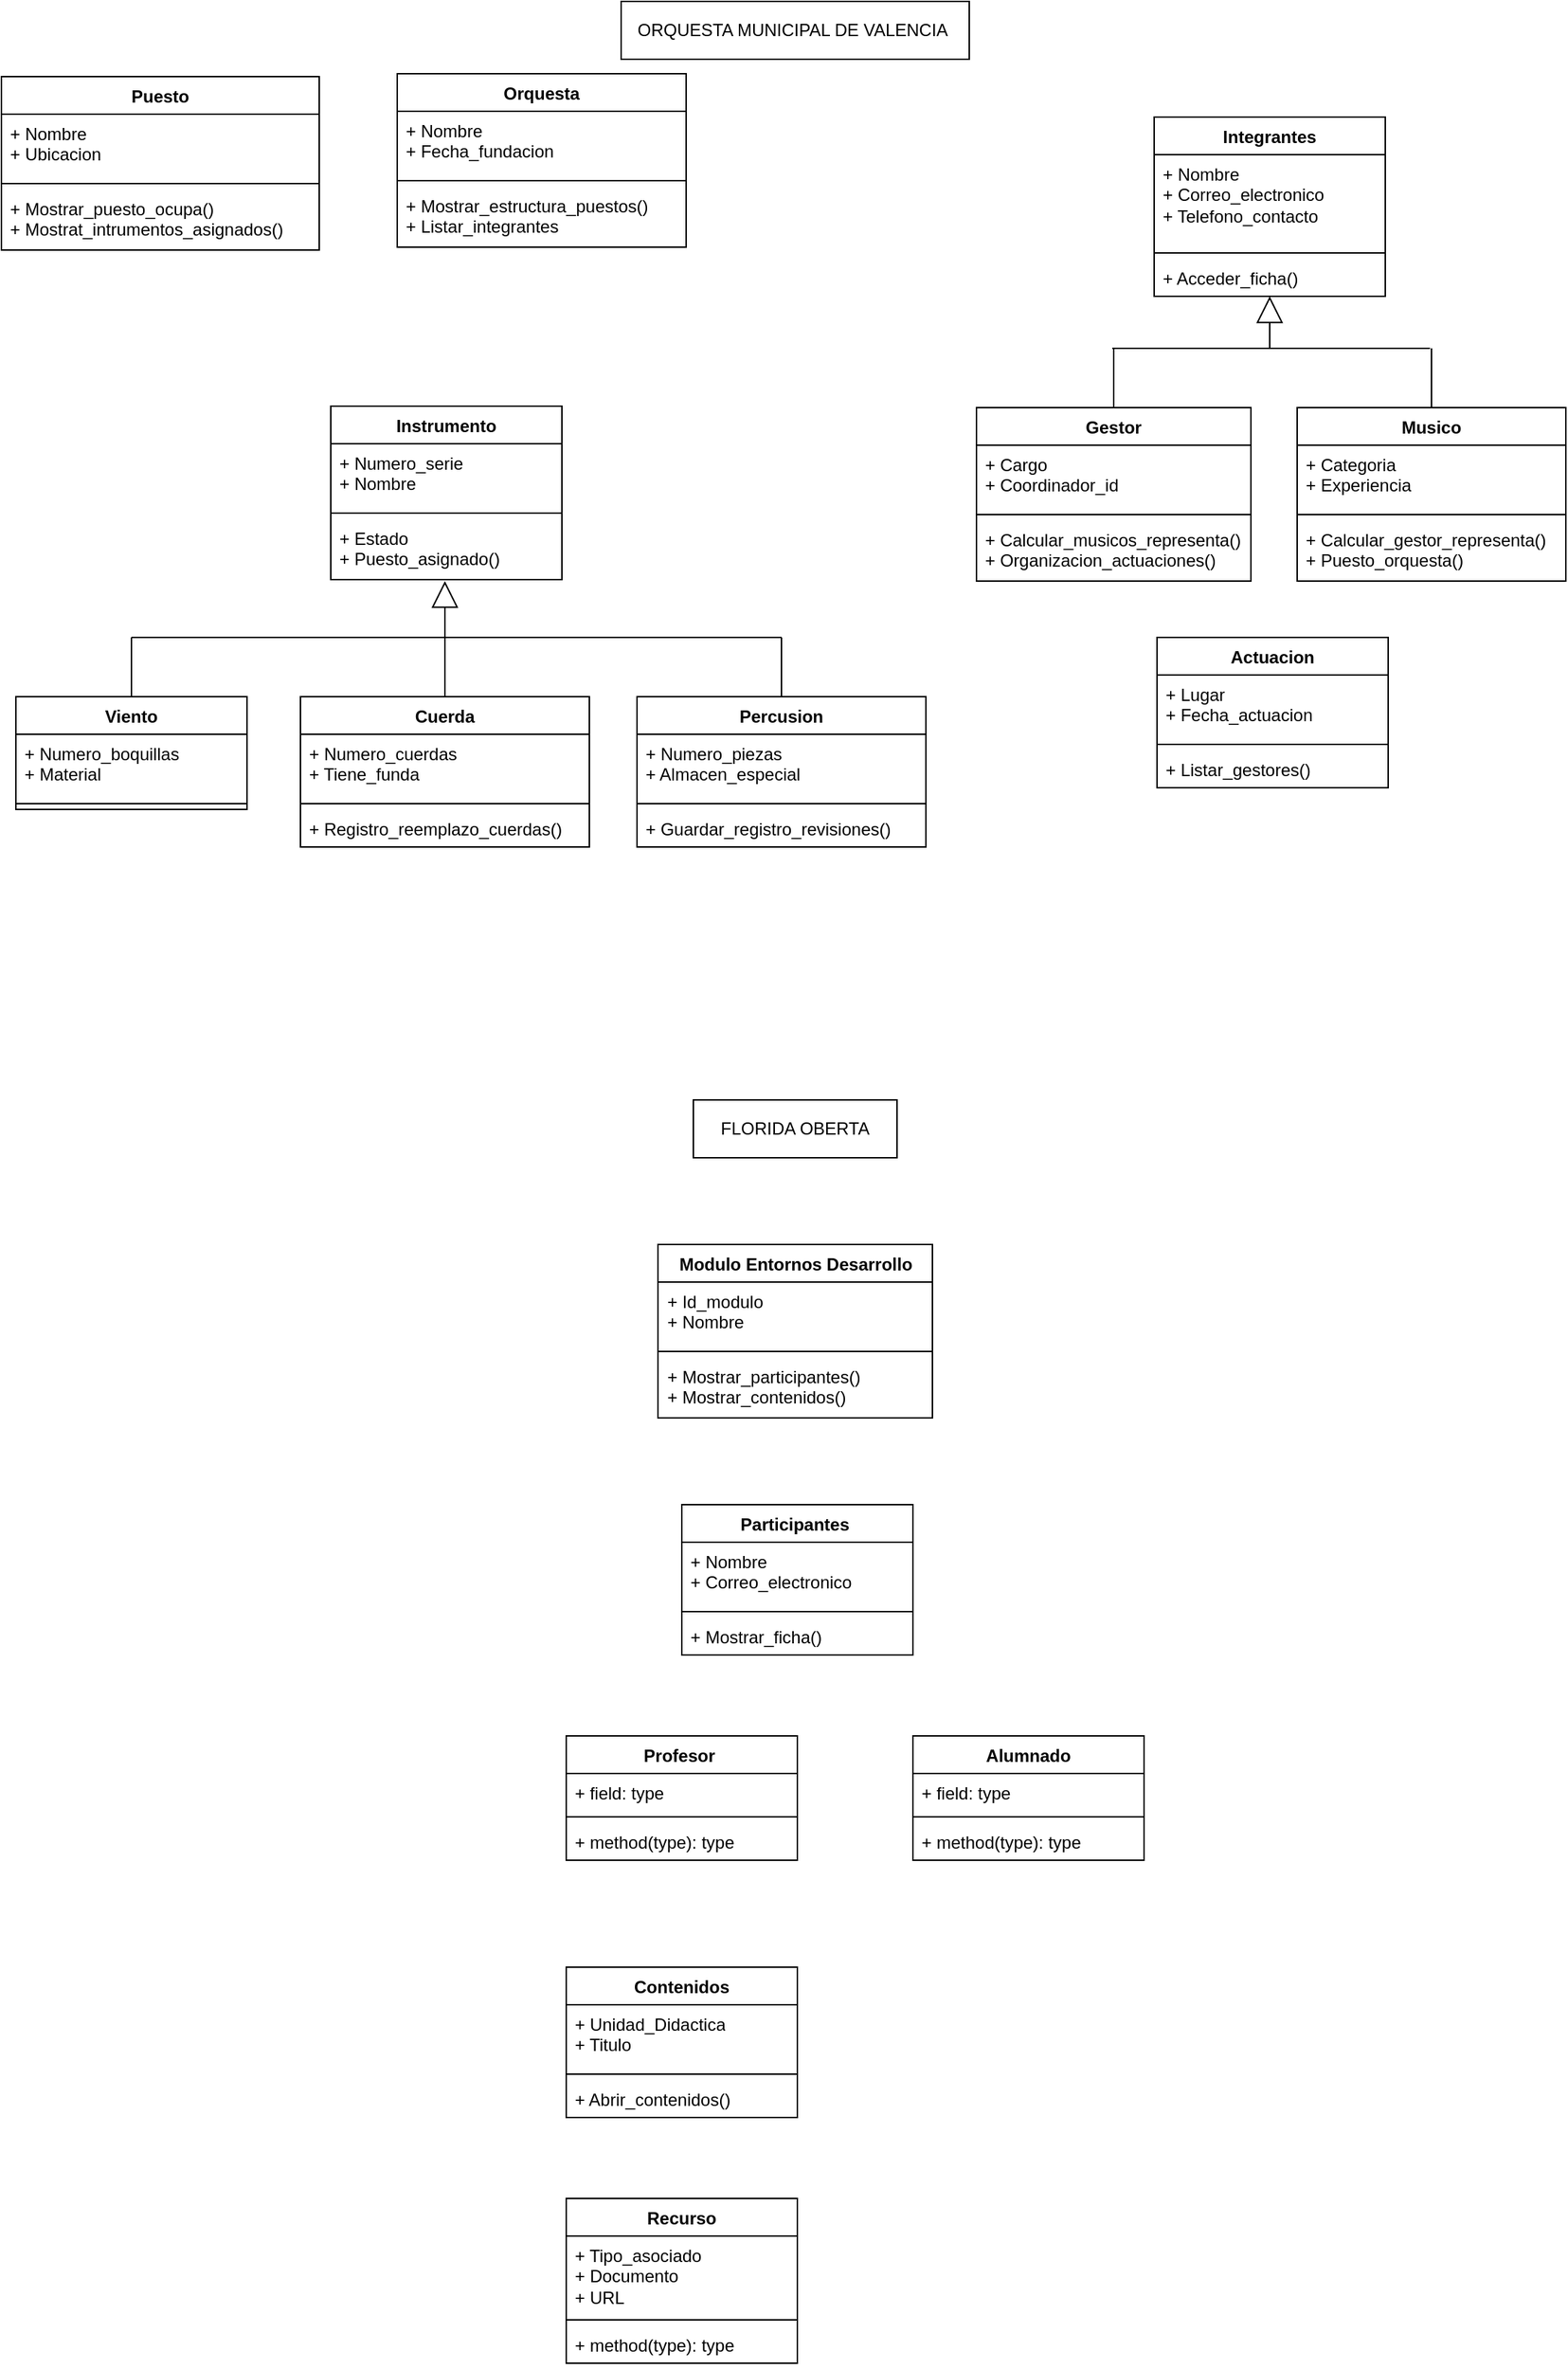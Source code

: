 <mxfile version="25.0.2">
  <diagram name="Página-1" id="45mJWJ_CJNhHv9SyZKD-">
    <mxGraphModel dx="1632" dy="1587" grid="1" gridSize="10" guides="1" tooltips="1" connect="1" arrows="1" fold="1" page="0" pageScale="1" pageWidth="827" pageHeight="1169" math="0" shadow="0">
      <root>
        <mxCell id="0" />
        <mxCell id="1" parent="0" />
        <mxCell id="qkRTZAtPi7rzkH9ruTHB-1" value="ORQUESTA MUNICIPAL DE VALENCIA&amp;nbsp;" style="text;html=1;align=center;verticalAlign=middle;whiteSpace=wrap;rounded=0;strokeColor=default;" vertex="1" parent="1">
          <mxGeometry x="269" y="-40" width="241" height="40" as="geometry" />
        </mxCell>
        <mxCell id="qkRTZAtPi7rzkH9ruTHB-2" value="Orquesta" style="swimlane;fontStyle=1;align=center;verticalAlign=top;childLayout=stackLayout;horizontal=1;startSize=26;horizontalStack=0;resizeParent=1;resizeParentMax=0;resizeLast=0;collapsible=1;marginBottom=0;whiteSpace=wrap;html=1;" vertex="1" parent="1">
          <mxGeometry x="114" y="10" width="200" height="120" as="geometry" />
        </mxCell>
        <mxCell id="qkRTZAtPi7rzkH9ruTHB-3" value="+ Nombre&lt;div&gt;+ Fecha_fundacion&lt;/div&gt;" style="text;strokeColor=none;fillColor=none;align=left;verticalAlign=top;spacingLeft=4;spacingRight=4;overflow=hidden;rotatable=0;points=[[0,0.5],[1,0.5]];portConstraint=eastwest;whiteSpace=wrap;html=1;" vertex="1" parent="qkRTZAtPi7rzkH9ruTHB-2">
          <mxGeometry y="26" width="200" height="44" as="geometry" />
        </mxCell>
        <mxCell id="qkRTZAtPi7rzkH9ruTHB-4" value="" style="line;strokeWidth=1;fillColor=none;align=left;verticalAlign=middle;spacingTop=-1;spacingLeft=3;spacingRight=3;rotatable=0;labelPosition=right;points=[];portConstraint=eastwest;strokeColor=inherit;" vertex="1" parent="qkRTZAtPi7rzkH9ruTHB-2">
          <mxGeometry y="70" width="200" height="8" as="geometry" />
        </mxCell>
        <mxCell id="qkRTZAtPi7rzkH9ruTHB-5" value="+ Mostrar_estructura_puestos()&lt;div&gt;+ Listar_integrantes&lt;/div&gt;" style="text;strokeColor=none;fillColor=none;align=left;verticalAlign=top;spacingLeft=4;spacingRight=4;overflow=hidden;rotatable=0;points=[[0,0.5],[1,0.5]];portConstraint=eastwest;whiteSpace=wrap;html=1;" vertex="1" parent="qkRTZAtPi7rzkH9ruTHB-2">
          <mxGeometry y="78" width="200" height="42" as="geometry" />
        </mxCell>
        <mxCell id="qkRTZAtPi7rzkH9ruTHB-6" value="Puesto" style="swimlane;fontStyle=1;align=center;verticalAlign=top;childLayout=stackLayout;horizontal=1;startSize=26;horizontalStack=0;resizeParent=1;resizeParentMax=0;resizeLast=0;collapsible=1;marginBottom=0;whiteSpace=wrap;html=1;" vertex="1" parent="1">
          <mxGeometry x="-160" y="12" width="220" height="120" as="geometry" />
        </mxCell>
        <mxCell id="qkRTZAtPi7rzkH9ruTHB-7" value="+ Nombre&lt;div&gt;+ Ubicacion&lt;/div&gt;" style="text;strokeColor=none;fillColor=none;align=left;verticalAlign=top;spacingLeft=4;spacingRight=4;overflow=hidden;rotatable=0;points=[[0,0.5],[1,0.5]];portConstraint=eastwest;whiteSpace=wrap;html=1;" vertex="1" parent="qkRTZAtPi7rzkH9ruTHB-6">
          <mxGeometry y="26" width="220" height="44" as="geometry" />
        </mxCell>
        <mxCell id="qkRTZAtPi7rzkH9ruTHB-8" value="" style="line;strokeWidth=1;fillColor=none;align=left;verticalAlign=middle;spacingTop=-1;spacingLeft=3;spacingRight=3;rotatable=0;labelPosition=right;points=[];portConstraint=eastwest;strokeColor=inherit;" vertex="1" parent="qkRTZAtPi7rzkH9ruTHB-6">
          <mxGeometry y="70" width="220" height="8" as="geometry" />
        </mxCell>
        <mxCell id="qkRTZAtPi7rzkH9ruTHB-9" value="+ Mostrar_puesto_ocupa()&lt;div&gt;+ Mostrat_intrumentos_asignados()&lt;/div&gt;" style="text;strokeColor=none;fillColor=none;align=left;verticalAlign=top;spacingLeft=4;spacingRight=4;overflow=hidden;rotatable=0;points=[[0,0.5],[1,0.5]];portConstraint=eastwest;whiteSpace=wrap;html=1;" vertex="1" parent="qkRTZAtPi7rzkH9ruTHB-6">
          <mxGeometry y="78" width="220" height="42" as="geometry" />
        </mxCell>
        <mxCell id="qkRTZAtPi7rzkH9ruTHB-10" value="Integrantes" style="swimlane;fontStyle=1;align=center;verticalAlign=top;childLayout=stackLayout;horizontal=1;startSize=26;horizontalStack=0;resizeParent=1;resizeParentMax=0;resizeLast=0;collapsible=1;marginBottom=0;whiteSpace=wrap;html=1;" vertex="1" parent="1">
          <mxGeometry x="638" y="40" width="160" height="124" as="geometry" />
        </mxCell>
        <mxCell id="qkRTZAtPi7rzkH9ruTHB-11" value="+ Nombre&lt;div&gt;+ Correo_electronico&amp;nbsp;&lt;/div&gt;&lt;div&gt;+ Telefono_contacto&lt;/div&gt;" style="text;strokeColor=none;fillColor=none;align=left;verticalAlign=top;spacingLeft=4;spacingRight=4;overflow=hidden;rotatable=0;points=[[0,0.5],[1,0.5]];portConstraint=eastwest;whiteSpace=wrap;html=1;" vertex="1" parent="qkRTZAtPi7rzkH9ruTHB-10">
          <mxGeometry y="26" width="160" height="64" as="geometry" />
        </mxCell>
        <mxCell id="qkRTZAtPi7rzkH9ruTHB-12" value="" style="line;strokeWidth=1;fillColor=none;align=left;verticalAlign=middle;spacingTop=-1;spacingLeft=3;spacingRight=3;rotatable=0;labelPosition=right;points=[];portConstraint=eastwest;strokeColor=inherit;" vertex="1" parent="qkRTZAtPi7rzkH9ruTHB-10">
          <mxGeometry y="90" width="160" height="8" as="geometry" />
        </mxCell>
        <mxCell id="qkRTZAtPi7rzkH9ruTHB-13" value="+ Acceder_ficha()" style="text;strokeColor=none;fillColor=none;align=left;verticalAlign=top;spacingLeft=4;spacingRight=4;overflow=hidden;rotatable=0;points=[[0,0.5],[1,0.5]];portConstraint=eastwest;whiteSpace=wrap;html=1;" vertex="1" parent="qkRTZAtPi7rzkH9ruTHB-10">
          <mxGeometry y="98" width="160" height="26" as="geometry" />
        </mxCell>
        <mxCell id="qkRTZAtPi7rzkH9ruTHB-14" value="Gestor" style="swimlane;fontStyle=1;align=center;verticalAlign=top;childLayout=stackLayout;horizontal=1;startSize=26;horizontalStack=0;resizeParent=1;resizeParentMax=0;resizeLast=0;collapsible=1;marginBottom=0;whiteSpace=wrap;html=1;" vertex="1" parent="1">
          <mxGeometry x="515" y="241" width="190" height="120" as="geometry" />
        </mxCell>
        <mxCell id="qkRTZAtPi7rzkH9ruTHB-15" value="+ Cargo&lt;div&gt;+ Coordinador_id&lt;/div&gt;" style="text;strokeColor=none;fillColor=none;align=left;verticalAlign=top;spacingLeft=4;spacingRight=4;overflow=hidden;rotatable=0;points=[[0,0.5],[1,0.5]];portConstraint=eastwest;whiteSpace=wrap;html=1;" vertex="1" parent="qkRTZAtPi7rzkH9ruTHB-14">
          <mxGeometry y="26" width="190" height="44" as="geometry" />
        </mxCell>
        <mxCell id="qkRTZAtPi7rzkH9ruTHB-16" value="" style="line;strokeWidth=1;fillColor=none;align=left;verticalAlign=middle;spacingTop=-1;spacingLeft=3;spacingRight=3;rotatable=0;labelPosition=right;points=[];portConstraint=eastwest;strokeColor=inherit;" vertex="1" parent="qkRTZAtPi7rzkH9ruTHB-14">
          <mxGeometry y="70" width="190" height="8" as="geometry" />
        </mxCell>
        <mxCell id="qkRTZAtPi7rzkH9ruTHB-17" value="+ Calcular_musicos_representa()&lt;div&gt;+ Organizacion_actuaciones()&lt;/div&gt;" style="text;strokeColor=none;fillColor=none;align=left;verticalAlign=top;spacingLeft=4;spacingRight=4;overflow=hidden;rotatable=0;points=[[0,0.5],[1,0.5]];portConstraint=eastwest;whiteSpace=wrap;html=1;" vertex="1" parent="qkRTZAtPi7rzkH9ruTHB-14">
          <mxGeometry y="78" width="190" height="42" as="geometry" />
        </mxCell>
        <mxCell id="qkRTZAtPi7rzkH9ruTHB-18" value="Actuacion" style="swimlane;fontStyle=1;align=center;verticalAlign=top;childLayout=stackLayout;horizontal=1;startSize=26;horizontalStack=0;resizeParent=1;resizeParentMax=0;resizeLast=0;collapsible=1;marginBottom=0;whiteSpace=wrap;html=1;" vertex="1" parent="1">
          <mxGeometry x="640" y="400" width="160" height="104" as="geometry" />
        </mxCell>
        <mxCell id="qkRTZAtPi7rzkH9ruTHB-19" value="+ Lugar&lt;div&gt;+ Fecha_actuacion&lt;/div&gt;" style="text;strokeColor=none;fillColor=none;align=left;verticalAlign=top;spacingLeft=4;spacingRight=4;overflow=hidden;rotatable=0;points=[[0,0.5],[1,0.5]];portConstraint=eastwest;whiteSpace=wrap;html=1;" vertex="1" parent="qkRTZAtPi7rzkH9ruTHB-18">
          <mxGeometry y="26" width="160" height="44" as="geometry" />
        </mxCell>
        <mxCell id="qkRTZAtPi7rzkH9ruTHB-20" value="" style="line;strokeWidth=1;fillColor=none;align=left;verticalAlign=middle;spacingTop=-1;spacingLeft=3;spacingRight=3;rotatable=0;labelPosition=right;points=[];portConstraint=eastwest;strokeColor=inherit;" vertex="1" parent="qkRTZAtPi7rzkH9ruTHB-18">
          <mxGeometry y="70" width="160" height="8" as="geometry" />
        </mxCell>
        <mxCell id="qkRTZAtPi7rzkH9ruTHB-21" value="+ Listar_gestores()" style="text;strokeColor=none;fillColor=none;align=left;verticalAlign=top;spacingLeft=4;spacingRight=4;overflow=hidden;rotatable=0;points=[[0,0.5],[1,0.5]];portConstraint=eastwest;whiteSpace=wrap;html=1;" vertex="1" parent="qkRTZAtPi7rzkH9ruTHB-18">
          <mxGeometry y="78" width="160" height="26" as="geometry" />
        </mxCell>
        <mxCell id="qkRTZAtPi7rzkH9ruTHB-22" value="Musico" style="swimlane;fontStyle=1;align=center;verticalAlign=top;childLayout=stackLayout;horizontal=1;startSize=26;horizontalStack=0;resizeParent=1;resizeParentMax=0;resizeLast=0;collapsible=1;marginBottom=0;whiteSpace=wrap;html=1;" vertex="1" parent="1">
          <mxGeometry x="737" y="241" width="186" height="120" as="geometry" />
        </mxCell>
        <mxCell id="qkRTZAtPi7rzkH9ruTHB-23" value="+ Categoria&lt;div&gt;+ Experiencia&lt;/div&gt;" style="text;strokeColor=none;fillColor=none;align=left;verticalAlign=top;spacingLeft=4;spacingRight=4;overflow=hidden;rotatable=0;points=[[0,0.5],[1,0.5]];portConstraint=eastwest;whiteSpace=wrap;html=1;" vertex="1" parent="qkRTZAtPi7rzkH9ruTHB-22">
          <mxGeometry y="26" width="186" height="44" as="geometry" />
        </mxCell>
        <mxCell id="qkRTZAtPi7rzkH9ruTHB-24" value="" style="line;strokeWidth=1;fillColor=none;align=left;verticalAlign=middle;spacingTop=-1;spacingLeft=3;spacingRight=3;rotatable=0;labelPosition=right;points=[];portConstraint=eastwest;strokeColor=inherit;" vertex="1" parent="qkRTZAtPi7rzkH9ruTHB-22">
          <mxGeometry y="70" width="186" height="8" as="geometry" />
        </mxCell>
        <mxCell id="qkRTZAtPi7rzkH9ruTHB-25" value="+ Calcular_gestor_representa()&lt;div&gt;+ Puesto_orquesta()&lt;/div&gt;" style="text;strokeColor=none;fillColor=none;align=left;verticalAlign=top;spacingLeft=4;spacingRight=4;overflow=hidden;rotatable=0;points=[[0,0.5],[1,0.5]];portConstraint=eastwest;whiteSpace=wrap;html=1;" vertex="1" parent="qkRTZAtPi7rzkH9ruTHB-22">
          <mxGeometry y="78" width="186" height="42" as="geometry" />
        </mxCell>
        <mxCell id="qkRTZAtPi7rzkH9ruTHB-26" value="Instrumento" style="swimlane;fontStyle=1;align=center;verticalAlign=top;childLayout=stackLayout;horizontal=1;startSize=26;horizontalStack=0;resizeParent=1;resizeParentMax=0;resizeLast=0;collapsible=1;marginBottom=0;whiteSpace=wrap;html=1;" vertex="1" parent="1">
          <mxGeometry x="68" y="240" width="160" height="120" as="geometry" />
        </mxCell>
        <mxCell id="qkRTZAtPi7rzkH9ruTHB-27" value="+ Numero_serie&lt;div&gt;+ Nombre&lt;/div&gt;" style="text;strokeColor=none;fillColor=none;align=left;verticalAlign=top;spacingLeft=4;spacingRight=4;overflow=hidden;rotatable=0;points=[[0,0.5],[1,0.5]];portConstraint=eastwest;whiteSpace=wrap;html=1;" vertex="1" parent="qkRTZAtPi7rzkH9ruTHB-26">
          <mxGeometry y="26" width="160" height="44" as="geometry" />
        </mxCell>
        <mxCell id="qkRTZAtPi7rzkH9ruTHB-28" value="" style="line;strokeWidth=1;fillColor=none;align=left;verticalAlign=middle;spacingTop=-1;spacingLeft=3;spacingRight=3;rotatable=0;labelPosition=right;points=[];portConstraint=eastwest;strokeColor=inherit;" vertex="1" parent="qkRTZAtPi7rzkH9ruTHB-26">
          <mxGeometry y="70" width="160" height="8" as="geometry" />
        </mxCell>
        <mxCell id="qkRTZAtPi7rzkH9ruTHB-29" value="+ Estado&lt;div&gt;+ Puesto_asignado()&lt;/div&gt;" style="text;strokeColor=none;fillColor=none;align=left;verticalAlign=top;spacingLeft=4;spacingRight=4;overflow=hidden;rotatable=0;points=[[0,0.5],[1,0.5]];portConstraint=eastwest;whiteSpace=wrap;html=1;" vertex="1" parent="qkRTZAtPi7rzkH9ruTHB-26">
          <mxGeometry y="78" width="160" height="42" as="geometry" />
        </mxCell>
        <mxCell id="qkRTZAtPi7rzkH9ruTHB-30" value="Viento" style="swimlane;fontStyle=1;align=center;verticalAlign=top;childLayout=stackLayout;horizontal=1;startSize=26;horizontalStack=0;resizeParent=1;resizeParentMax=0;resizeLast=0;collapsible=1;marginBottom=0;whiteSpace=wrap;html=1;" vertex="1" parent="1">
          <mxGeometry x="-150" y="441" width="160" height="78" as="geometry" />
        </mxCell>
        <mxCell id="qkRTZAtPi7rzkH9ruTHB-31" value="+ Numero_boquillas&lt;div&gt;+ Material&lt;/div&gt;" style="text;strokeColor=none;fillColor=none;align=left;verticalAlign=top;spacingLeft=4;spacingRight=4;overflow=hidden;rotatable=0;points=[[0,0.5],[1,0.5]];portConstraint=eastwest;whiteSpace=wrap;html=1;" vertex="1" parent="qkRTZAtPi7rzkH9ruTHB-30">
          <mxGeometry y="26" width="160" height="44" as="geometry" />
        </mxCell>
        <mxCell id="qkRTZAtPi7rzkH9ruTHB-32" value="" style="line;strokeWidth=1;fillColor=none;align=left;verticalAlign=middle;spacingTop=-1;spacingLeft=3;spacingRight=3;rotatable=0;labelPosition=right;points=[];portConstraint=eastwest;strokeColor=inherit;" vertex="1" parent="qkRTZAtPi7rzkH9ruTHB-30">
          <mxGeometry y="70" width="160" height="8" as="geometry" />
        </mxCell>
        <mxCell id="qkRTZAtPi7rzkH9ruTHB-34" value="Cuerda" style="swimlane;fontStyle=1;align=center;verticalAlign=top;childLayout=stackLayout;horizontal=1;startSize=26;horizontalStack=0;resizeParent=1;resizeParentMax=0;resizeLast=0;collapsible=1;marginBottom=0;whiteSpace=wrap;html=1;" vertex="1" parent="1">
          <mxGeometry x="47" y="441" width="200" height="104" as="geometry" />
        </mxCell>
        <mxCell id="qkRTZAtPi7rzkH9ruTHB-35" value="+ Numero_cuerdas&lt;div&gt;+ Tiene_funda&lt;/div&gt;" style="text;strokeColor=none;fillColor=none;align=left;verticalAlign=top;spacingLeft=4;spacingRight=4;overflow=hidden;rotatable=0;points=[[0,0.5],[1,0.5]];portConstraint=eastwest;whiteSpace=wrap;html=1;" vertex="1" parent="qkRTZAtPi7rzkH9ruTHB-34">
          <mxGeometry y="26" width="200" height="44" as="geometry" />
        </mxCell>
        <mxCell id="qkRTZAtPi7rzkH9ruTHB-36" value="" style="line;strokeWidth=1;fillColor=none;align=left;verticalAlign=middle;spacingTop=-1;spacingLeft=3;spacingRight=3;rotatable=0;labelPosition=right;points=[];portConstraint=eastwest;strokeColor=inherit;" vertex="1" parent="qkRTZAtPi7rzkH9ruTHB-34">
          <mxGeometry y="70" width="200" height="8" as="geometry" />
        </mxCell>
        <mxCell id="qkRTZAtPi7rzkH9ruTHB-37" value="+ Registro_reemplazo_cuerdas()" style="text;strokeColor=none;fillColor=none;align=left;verticalAlign=top;spacingLeft=4;spacingRight=4;overflow=hidden;rotatable=0;points=[[0,0.5],[1,0.5]];portConstraint=eastwest;whiteSpace=wrap;html=1;" vertex="1" parent="qkRTZAtPi7rzkH9ruTHB-34">
          <mxGeometry y="78" width="200" height="26" as="geometry" />
        </mxCell>
        <mxCell id="qkRTZAtPi7rzkH9ruTHB-38" value="Percusion" style="swimlane;fontStyle=1;align=center;verticalAlign=top;childLayout=stackLayout;horizontal=1;startSize=26;horizontalStack=0;resizeParent=1;resizeParentMax=0;resizeLast=0;collapsible=1;marginBottom=0;whiteSpace=wrap;html=1;" vertex="1" parent="1">
          <mxGeometry x="280" y="441" width="200" height="104" as="geometry" />
        </mxCell>
        <mxCell id="qkRTZAtPi7rzkH9ruTHB-39" value="+ Numero_piezas&lt;div&gt;+ Almacen_especial&lt;/div&gt;" style="text;strokeColor=none;fillColor=none;align=left;verticalAlign=top;spacingLeft=4;spacingRight=4;overflow=hidden;rotatable=0;points=[[0,0.5],[1,0.5]];portConstraint=eastwest;whiteSpace=wrap;html=1;" vertex="1" parent="qkRTZAtPi7rzkH9ruTHB-38">
          <mxGeometry y="26" width="200" height="44" as="geometry" />
        </mxCell>
        <mxCell id="qkRTZAtPi7rzkH9ruTHB-40" value="" style="line;strokeWidth=1;fillColor=none;align=left;verticalAlign=middle;spacingTop=-1;spacingLeft=3;spacingRight=3;rotatable=0;labelPosition=right;points=[];portConstraint=eastwest;strokeColor=inherit;" vertex="1" parent="qkRTZAtPi7rzkH9ruTHB-38">
          <mxGeometry y="70" width="200" height="8" as="geometry" />
        </mxCell>
        <mxCell id="qkRTZAtPi7rzkH9ruTHB-41" value="+ Guardar_registro_revisiones()" style="text;strokeColor=none;fillColor=none;align=left;verticalAlign=top;spacingLeft=4;spacingRight=4;overflow=hidden;rotatable=0;points=[[0,0.5],[1,0.5]];portConstraint=eastwest;whiteSpace=wrap;html=1;" vertex="1" parent="qkRTZAtPi7rzkH9ruTHB-38">
          <mxGeometry y="78" width="200" height="26" as="geometry" />
        </mxCell>
        <mxCell id="qkRTZAtPi7rzkH9ruTHB-42" value="" style="endArrow=block;endSize=16;endFill=0;html=1;rounded=0;entryX=0.5;entryY=1;entryDx=0;entryDy=0;entryPerimeter=0;" edge="1" parent="1" target="qkRTZAtPi7rzkH9ruTHB-13">
          <mxGeometry width="160" relative="1" as="geometry">
            <mxPoint x="718" y="200" as="sourcePoint" />
            <mxPoint x="488" y="220" as="targetPoint" />
          </mxGeometry>
        </mxCell>
        <mxCell id="qkRTZAtPi7rzkH9ruTHB-43" value="" style="endArrow=none;html=1;rounded=0;" edge="1" parent="1">
          <mxGeometry width="50" height="50" relative="1" as="geometry">
            <mxPoint x="609" y="200" as="sourcePoint" />
            <mxPoint x="829" y="200" as="targetPoint" />
          </mxGeometry>
        </mxCell>
        <mxCell id="qkRTZAtPi7rzkH9ruTHB-44" value="" style="endArrow=none;html=1;rounded=0;exitX=0.5;exitY=0;exitDx=0;exitDy=0;" edge="1" parent="1" source="qkRTZAtPi7rzkH9ruTHB-14">
          <mxGeometry width="50" height="50" relative="1" as="geometry">
            <mxPoint x="390" y="240" as="sourcePoint" />
            <mxPoint x="610" y="200" as="targetPoint" />
          </mxGeometry>
        </mxCell>
        <mxCell id="qkRTZAtPi7rzkH9ruTHB-45" value="" style="endArrow=none;html=1;rounded=0;exitX=0.5;exitY=0;exitDx=0;exitDy=0;" edge="1" parent="1" source="qkRTZAtPi7rzkH9ruTHB-22">
          <mxGeometry width="50" height="50" relative="1" as="geometry">
            <mxPoint x="620" y="251" as="sourcePoint" />
            <mxPoint x="830" y="200" as="targetPoint" />
          </mxGeometry>
        </mxCell>
        <mxCell id="qkRTZAtPi7rzkH9ruTHB-46" value="" style="endArrow=block;endSize=16;endFill=0;html=1;rounded=0;entryX=0.5;entryY=1;entryDx=0;entryDy=0;entryPerimeter=0;exitX=0.5;exitY=0;exitDx=0;exitDy=0;" edge="1" parent="1" source="qkRTZAtPi7rzkH9ruTHB-34">
          <mxGeometry width="160" relative="1" as="geometry">
            <mxPoint x="147" y="397" as="sourcePoint" />
            <mxPoint x="147" y="361" as="targetPoint" />
          </mxGeometry>
        </mxCell>
        <mxCell id="qkRTZAtPi7rzkH9ruTHB-47" value="" style="endArrow=none;html=1;rounded=0;" edge="1" parent="1">
          <mxGeometry width="50" height="50" relative="1" as="geometry">
            <mxPoint x="-70" y="400" as="sourcePoint" />
            <mxPoint x="380" y="400" as="targetPoint" />
          </mxGeometry>
        </mxCell>
        <mxCell id="qkRTZAtPi7rzkH9ruTHB-48" value="" style="endArrow=none;html=1;rounded=0;exitX=0.5;exitY=0;exitDx=0;exitDy=0;" edge="1" parent="1" source="qkRTZAtPi7rzkH9ruTHB-30">
          <mxGeometry width="50" height="50" relative="1" as="geometry">
            <mxPoint x="-70.5" y="432" as="sourcePoint" />
            <mxPoint x="-70" y="400" as="targetPoint" />
          </mxGeometry>
        </mxCell>
        <mxCell id="qkRTZAtPi7rzkH9ruTHB-49" value="" style="endArrow=none;html=1;rounded=0;exitX=0.5;exitY=0;exitDx=0;exitDy=0;" edge="1" parent="1" source="qkRTZAtPi7rzkH9ruTHB-38">
          <mxGeometry width="50" height="50" relative="1" as="geometry">
            <mxPoint x="379.5" y="432" as="sourcePoint" />
            <mxPoint x="380" y="400" as="targetPoint" />
          </mxGeometry>
        </mxCell>
        <mxCell id="qkRTZAtPi7rzkH9ruTHB-51" value="FLORIDA OBERTA" style="text;html=1;align=center;verticalAlign=middle;whiteSpace=wrap;rounded=0;strokeColor=default;" vertex="1" parent="1">
          <mxGeometry x="319" y="720" width="141" height="40" as="geometry" />
        </mxCell>
        <mxCell id="qkRTZAtPi7rzkH9ruTHB-52" value="Modulo Entornos Desarrollo" style="swimlane;fontStyle=1;align=center;verticalAlign=top;childLayout=stackLayout;horizontal=1;startSize=26;horizontalStack=0;resizeParent=1;resizeParentMax=0;resizeLast=0;collapsible=1;marginBottom=0;whiteSpace=wrap;html=1;" vertex="1" parent="1">
          <mxGeometry x="294.5" y="820" width="190" height="120" as="geometry" />
        </mxCell>
        <mxCell id="qkRTZAtPi7rzkH9ruTHB-53" value="+ Id_modulo&lt;div&gt;+ Nombre&lt;/div&gt;" style="text;strokeColor=none;fillColor=none;align=left;verticalAlign=top;spacingLeft=4;spacingRight=4;overflow=hidden;rotatable=0;points=[[0,0.5],[1,0.5]];portConstraint=eastwest;whiteSpace=wrap;html=1;" vertex="1" parent="qkRTZAtPi7rzkH9ruTHB-52">
          <mxGeometry y="26" width="190" height="44" as="geometry" />
        </mxCell>
        <mxCell id="qkRTZAtPi7rzkH9ruTHB-54" value="" style="line;strokeWidth=1;fillColor=none;align=left;verticalAlign=middle;spacingTop=-1;spacingLeft=3;spacingRight=3;rotatable=0;labelPosition=right;points=[];portConstraint=eastwest;strokeColor=inherit;" vertex="1" parent="qkRTZAtPi7rzkH9ruTHB-52">
          <mxGeometry y="70" width="190" height="8" as="geometry" />
        </mxCell>
        <mxCell id="qkRTZAtPi7rzkH9ruTHB-55" value="+ Mostrar_participantes()&lt;div&gt;+ Mostrar_contenidos()&lt;/div&gt;" style="text;strokeColor=none;fillColor=none;align=left;verticalAlign=top;spacingLeft=4;spacingRight=4;overflow=hidden;rotatable=0;points=[[0,0.5],[1,0.5]];portConstraint=eastwest;whiteSpace=wrap;html=1;" vertex="1" parent="qkRTZAtPi7rzkH9ruTHB-52">
          <mxGeometry y="78" width="190" height="42" as="geometry" />
        </mxCell>
        <mxCell id="qkRTZAtPi7rzkH9ruTHB-56" value="Participantes&amp;nbsp;" style="swimlane;fontStyle=1;align=center;verticalAlign=top;childLayout=stackLayout;horizontal=1;startSize=26;horizontalStack=0;resizeParent=1;resizeParentMax=0;resizeLast=0;collapsible=1;marginBottom=0;whiteSpace=wrap;html=1;" vertex="1" parent="1">
          <mxGeometry x="311" y="1000" width="160" height="104" as="geometry" />
        </mxCell>
        <mxCell id="qkRTZAtPi7rzkH9ruTHB-57" value="+ Nombre&lt;div&gt;+ Correo_electronico&lt;/div&gt;" style="text;strokeColor=none;fillColor=none;align=left;verticalAlign=top;spacingLeft=4;spacingRight=4;overflow=hidden;rotatable=0;points=[[0,0.5],[1,0.5]];portConstraint=eastwest;whiteSpace=wrap;html=1;" vertex="1" parent="qkRTZAtPi7rzkH9ruTHB-56">
          <mxGeometry y="26" width="160" height="44" as="geometry" />
        </mxCell>
        <mxCell id="qkRTZAtPi7rzkH9ruTHB-58" value="" style="line;strokeWidth=1;fillColor=none;align=left;verticalAlign=middle;spacingTop=-1;spacingLeft=3;spacingRight=3;rotatable=0;labelPosition=right;points=[];portConstraint=eastwest;strokeColor=inherit;" vertex="1" parent="qkRTZAtPi7rzkH9ruTHB-56">
          <mxGeometry y="70" width="160" height="8" as="geometry" />
        </mxCell>
        <mxCell id="qkRTZAtPi7rzkH9ruTHB-59" value="+ Mostrar_ficha()" style="text;strokeColor=none;fillColor=none;align=left;verticalAlign=top;spacingLeft=4;spacingRight=4;overflow=hidden;rotatable=0;points=[[0,0.5],[1,0.5]];portConstraint=eastwest;whiteSpace=wrap;html=1;" vertex="1" parent="qkRTZAtPi7rzkH9ruTHB-56">
          <mxGeometry y="78" width="160" height="26" as="geometry" />
        </mxCell>
        <mxCell id="qkRTZAtPi7rzkH9ruTHB-60" value="Contenidos" style="swimlane;fontStyle=1;align=center;verticalAlign=top;childLayout=stackLayout;horizontal=1;startSize=26;horizontalStack=0;resizeParent=1;resizeParentMax=0;resizeLast=0;collapsible=1;marginBottom=0;whiteSpace=wrap;html=1;" vertex="1" parent="1">
          <mxGeometry x="231" y="1320" width="160" height="104" as="geometry" />
        </mxCell>
        <mxCell id="qkRTZAtPi7rzkH9ruTHB-61" value="+ Unidad_Didactica&lt;div&gt;+ Titulo&lt;/div&gt;" style="text;strokeColor=none;fillColor=none;align=left;verticalAlign=top;spacingLeft=4;spacingRight=4;overflow=hidden;rotatable=0;points=[[0,0.5],[1,0.5]];portConstraint=eastwest;whiteSpace=wrap;html=1;" vertex="1" parent="qkRTZAtPi7rzkH9ruTHB-60">
          <mxGeometry y="26" width="160" height="44" as="geometry" />
        </mxCell>
        <mxCell id="qkRTZAtPi7rzkH9ruTHB-62" value="" style="line;strokeWidth=1;fillColor=none;align=left;verticalAlign=middle;spacingTop=-1;spacingLeft=3;spacingRight=3;rotatable=0;labelPosition=right;points=[];portConstraint=eastwest;strokeColor=inherit;" vertex="1" parent="qkRTZAtPi7rzkH9ruTHB-60">
          <mxGeometry y="70" width="160" height="8" as="geometry" />
        </mxCell>
        <mxCell id="qkRTZAtPi7rzkH9ruTHB-63" value="+ Abrir_contenidos()" style="text;strokeColor=none;fillColor=none;align=left;verticalAlign=top;spacingLeft=4;spacingRight=4;overflow=hidden;rotatable=0;points=[[0,0.5],[1,0.5]];portConstraint=eastwest;whiteSpace=wrap;html=1;" vertex="1" parent="qkRTZAtPi7rzkH9ruTHB-60">
          <mxGeometry y="78" width="160" height="26" as="geometry" />
        </mxCell>
        <mxCell id="qkRTZAtPi7rzkH9ruTHB-64" value="Profesor&amp;nbsp;" style="swimlane;fontStyle=1;align=center;verticalAlign=top;childLayout=stackLayout;horizontal=1;startSize=26;horizontalStack=0;resizeParent=1;resizeParentMax=0;resizeLast=0;collapsible=1;marginBottom=0;whiteSpace=wrap;html=1;" vertex="1" parent="1">
          <mxGeometry x="231" y="1160" width="160" height="86" as="geometry" />
        </mxCell>
        <mxCell id="qkRTZAtPi7rzkH9ruTHB-65" value="+ field: type" style="text;strokeColor=none;fillColor=none;align=left;verticalAlign=top;spacingLeft=4;spacingRight=4;overflow=hidden;rotatable=0;points=[[0,0.5],[1,0.5]];portConstraint=eastwest;whiteSpace=wrap;html=1;" vertex="1" parent="qkRTZAtPi7rzkH9ruTHB-64">
          <mxGeometry y="26" width="160" height="26" as="geometry" />
        </mxCell>
        <mxCell id="qkRTZAtPi7rzkH9ruTHB-66" value="" style="line;strokeWidth=1;fillColor=none;align=left;verticalAlign=middle;spacingTop=-1;spacingLeft=3;spacingRight=3;rotatable=0;labelPosition=right;points=[];portConstraint=eastwest;strokeColor=inherit;" vertex="1" parent="qkRTZAtPi7rzkH9ruTHB-64">
          <mxGeometry y="52" width="160" height="8" as="geometry" />
        </mxCell>
        <mxCell id="qkRTZAtPi7rzkH9ruTHB-67" value="+ method(type): type" style="text;strokeColor=none;fillColor=none;align=left;verticalAlign=top;spacingLeft=4;spacingRight=4;overflow=hidden;rotatable=0;points=[[0,0.5],[1,0.5]];portConstraint=eastwest;whiteSpace=wrap;html=1;" vertex="1" parent="qkRTZAtPi7rzkH9ruTHB-64">
          <mxGeometry y="60" width="160" height="26" as="geometry" />
        </mxCell>
        <mxCell id="qkRTZAtPi7rzkH9ruTHB-69" value="Alumnado" style="swimlane;fontStyle=1;align=center;verticalAlign=top;childLayout=stackLayout;horizontal=1;startSize=26;horizontalStack=0;resizeParent=1;resizeParentMax=0;resizeLast=0;collapsible=1;marginBottom=0;whiteSpace=wrap;html=1;" vertex="1" parent="1">
          <mxGeometry x="471" y="1160" width="160" height="86" as="geometry" />
        </mxCell>
        <mxCell id="qkRTZAtPi7rzkH9ruTHB-70" value="+ field: type" style="text;strokeColor=none;fillColor=none;align=left;verticalAlign=top;spacingLeft=4;spacingRight=4;overflow=hidden;rotatable=0;points=[[0,0.5],[1,0.5]];portConstraint=eastwest;whiteSpace=wrap;html=1;" vertex="1" parent="qkRTZAtPi7rzkH9ruTHB-69">
          <mxGeometry y="26" width="160" height="26" as="geometry" />
        </mxCell>
        <mxCell id="qkRTZAtPi7rzkH9ruTHB-71" value="" style="line;strokeWidth=1;fillColor=none;align=left;verticalAlign=middle;spacingTop=-1;spacingLeft=3;spacingRight=3;rotatable=0;labelPosition=right;points=[];portConstraint=eastwest;strokeColor=inherit;" vertex="1" parent="qkRTZAtPi7rzkH9ruTHB-69">
          <mxGeometry y="52" width="160" height="8" as="geometry" />
        </mxCell>
        <mxCell id="qkRTZAtPi7rzkH9ruTHB-72" value="+ method(type): type" style="text;strokeColor=none;fillColor=none;align=left;verticalAlign=top;spacingLeft=4;spacingRight=4;overflow=hidden;rotatable=0;points=[[0,0.5],[1,0.5]];portConstraint=eastwest;whiteSpace=wrap;html=1;" vertex="1" parent="qkRTZAtPi7rzkH9ruTHB-69">
          <mxGeometry y="60" width="160" height="26" as="geometry" />
        </mxCell>
        <mxCell id="qkRTZAtPi7rzkH9ruTHB-73" value="Recurso" style="swimlane;fontStyle=1;align=center;verticalAlign=top;childLayout=stackLayout;horizontal=1;startSize=26;horizontalStack=0;resizeParent=1;resizeParentMax=0;resizeLast=0;collapsible=1;marginBottom=0;whiteSpace=wrap;html=1;" vertex="1" parent="1">
          <mxGeometry x="231" y="1480" width="160" height="114" as="geometry" />
        </mxCell>
        <mxCell id="qkRTZAtPi7rzkH9ruTHB-74" value="+ Tipo_asociado&lt;div&gt;+ Documento&lt;/div&gt;&lt;div&gt;+ URL&lt;/div&gt;" style="text;strokeColor=none;fillColor=none;align=left;verticalAlign=top;spacingLeft=4;spacingRight=4;overflow=hidden;rotatable=0;points=[[0,0.5],[1,0.5]];portConstraint=eastwest;whiteSpace=wrap;html=1;" vertex="1" parent="qkRTZAtPi7rzkH9ruTHB-73">
          <mxGeometry y="26" width="160" height="54" as="geometry" />
        </mxCell>
        <mxCell id="qkRTZAtPi7rzkH9ruTHB-75" value="" style="line;strokeWidth=1;fillColor=none;align=left;verticalAlign=middle;spacingTop=-1;spacingLeft=3;spacingRight=3;rotatable=0;labelPosition=right;points=[];portConstraint=eastwest;strokeColor=inherit;" vertex="1" parent="qkRTZAtPi7rzkH9ruTHB-73">
          <mxGeometry y="80" width="160" height="8" as="geometry" />
        </mxCell>
        <mxCell id="qkRTZAtPi7rzkH9ruTHB-76" value="+ method(type): type" style="text;strokeColor=none;fillColor=none;align=left;verticalAlign=top;spacingLeft=4;spacingRight=4;overflow=hidden;rotatable=0;points=[[0,0.5],[1,0.5]];portConstraint=eastwest;whiteSpace=wrap;html=1;" vertex="1" parent="qkRTZAtPi7rzkH9ruTHB-73">
          <mxGeometry y="88" width="160" height="26" as="geometry" />
        </mxCell>
      </root>
    </mxGraphModel>
  </diagram>
</mxfile>
